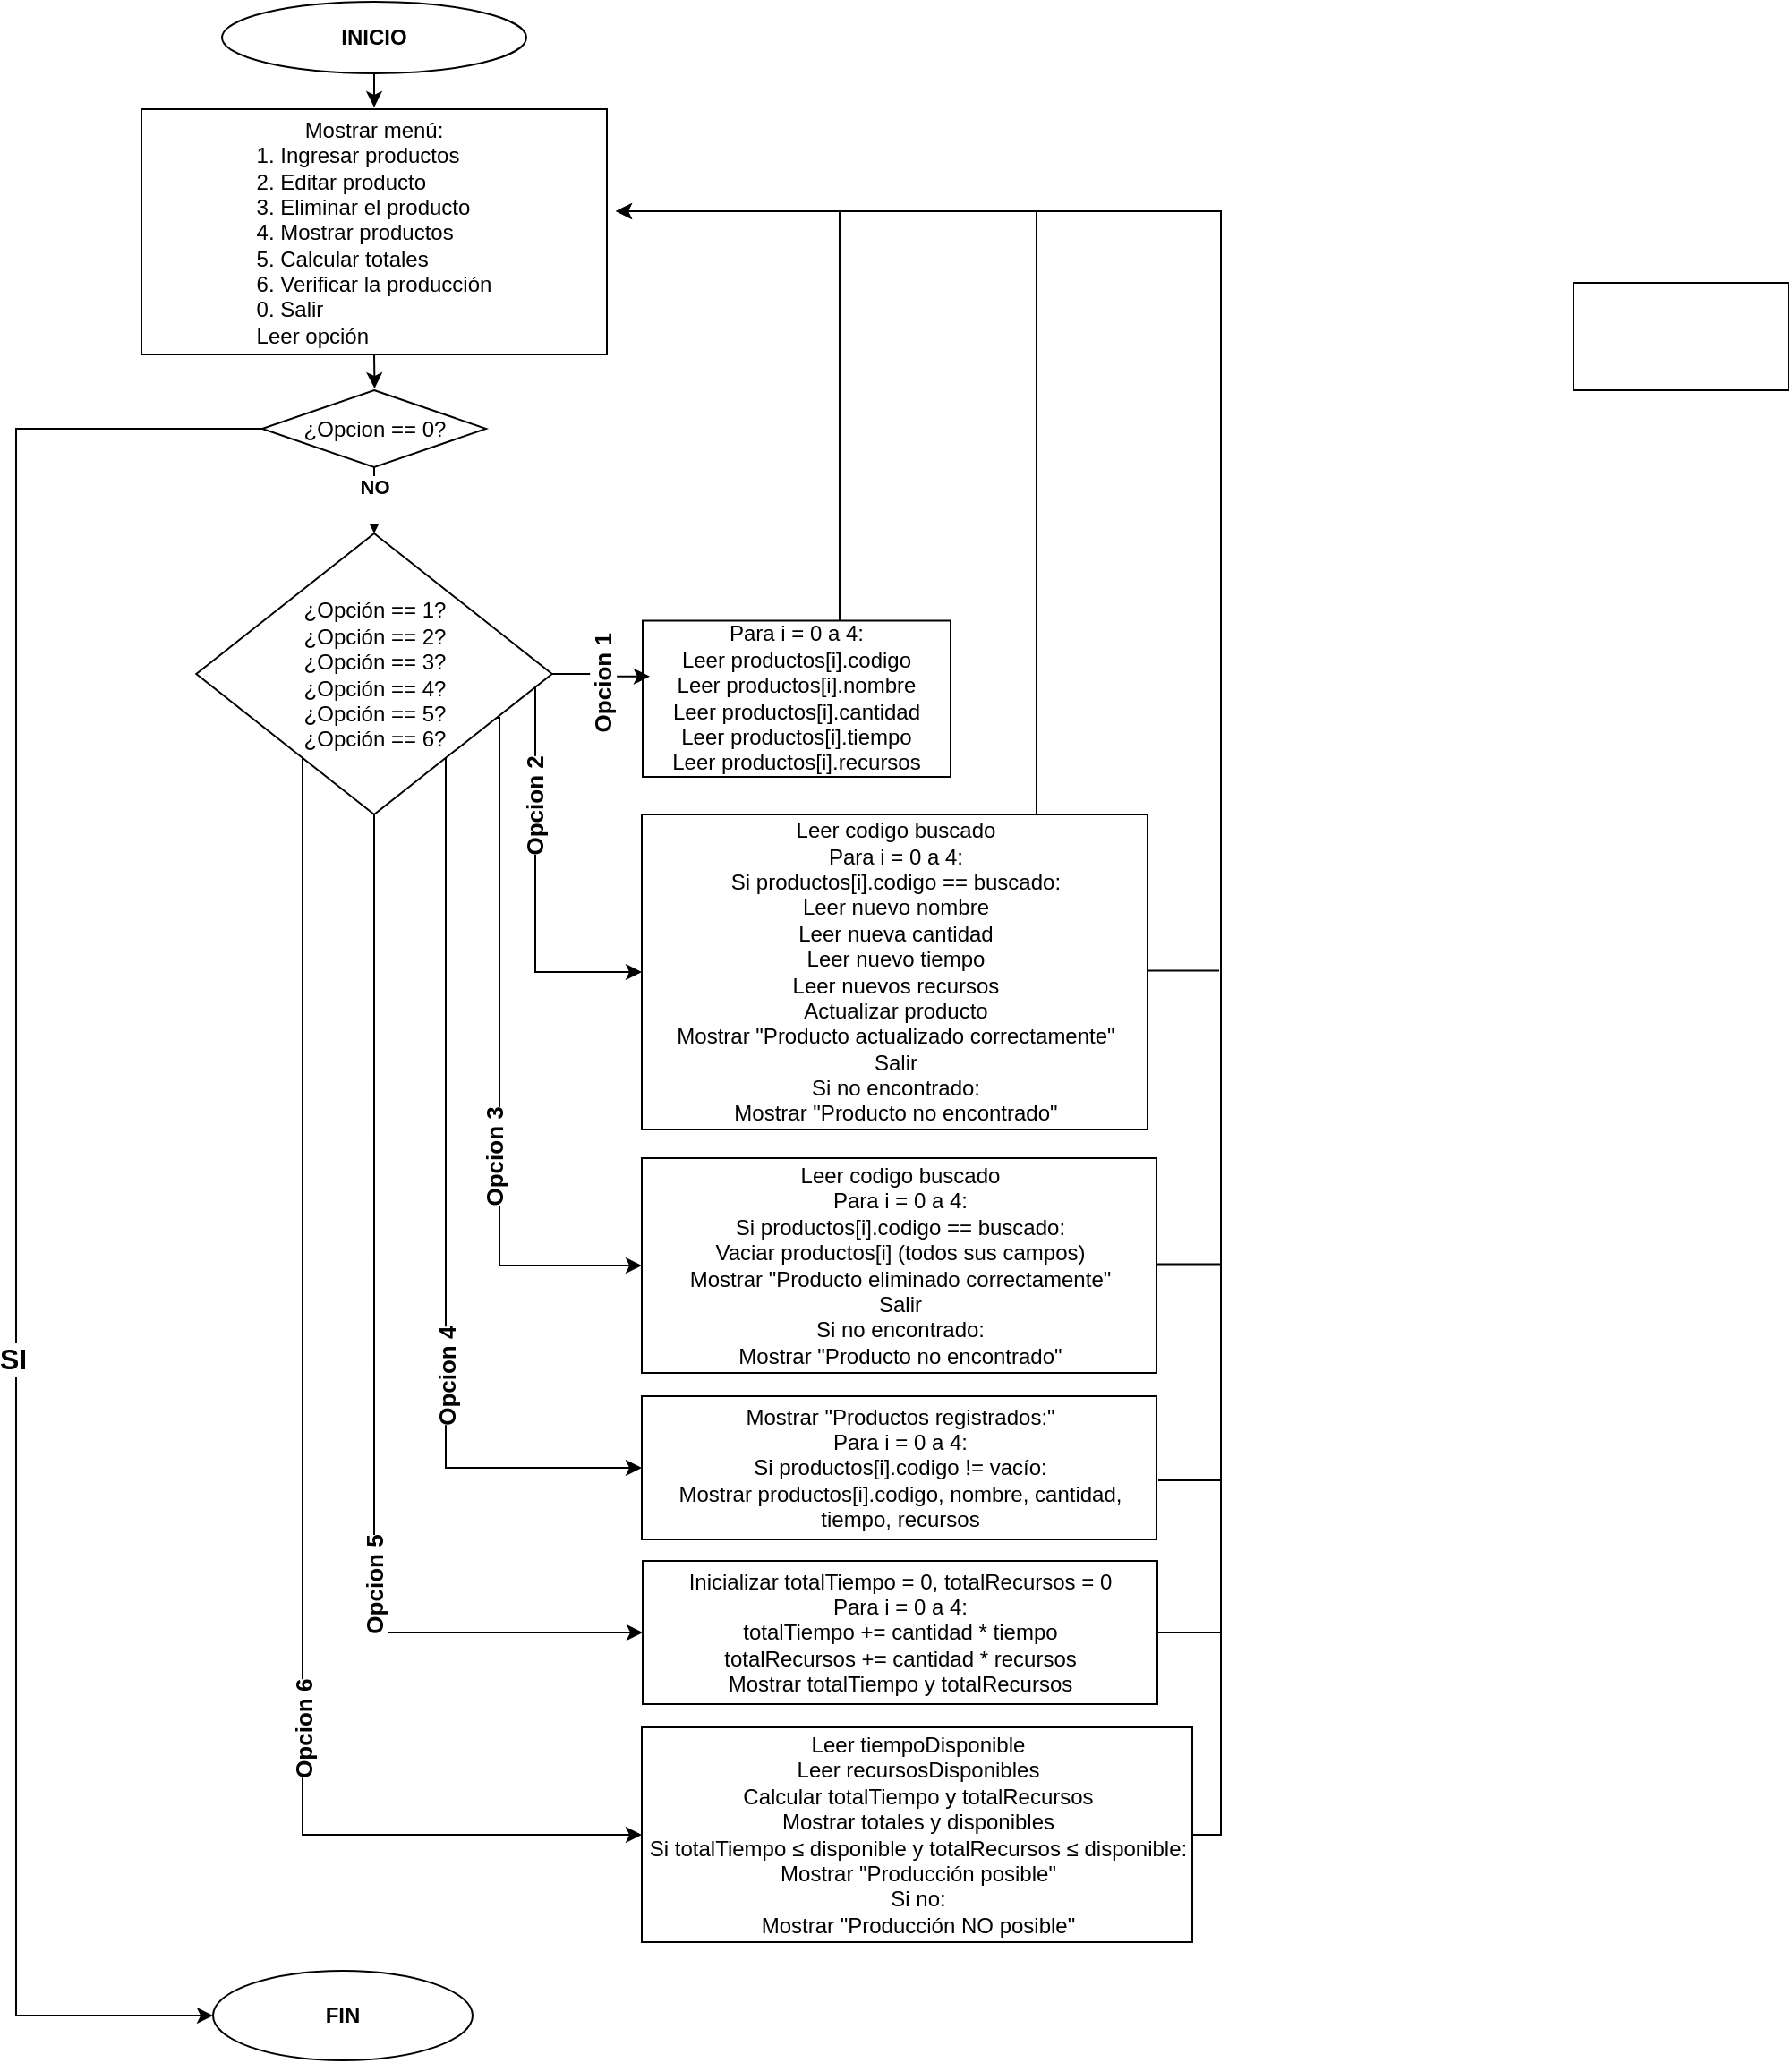 <mxfile version="27.0.6">
  <diagram name="Página-1" id="ACdjy4Zlwpzc6i1IA25W">
    <mxGraphModel dx="1773" dy="575" grid="1" gridSize="10" guides="1" tooltips="1" connect="1" arrows="1" fold="1" page="1" pageScale="1" pageWidth="827" pageHeight="1169" math="0" shadow="0">
      <root>
        <mxCell id="0" />
        <mxCell id="1" parent="0" />
        <mxCell id="_cOr2D5YHb_RBWiKl8k6-24" style="edgeStyle=orthogonalEdgeStyle;rounded=0;orthogonalLoop=1;jettySize=auto;html=1;exitX=1;exitY=0.5;exitDx=0;exitDy=0;entryX=1.019;entryY=0.416;entryDx=0;entryDy=0;entryPerimeter=0;" edge="1" parent="1" source="_cOr2D5YHb_RBWiKl8k6-22" target="_cOr2D5YHb_RBWiKl8k6-16">
          <mxGeometry relative="1" as="geometry">
            <Array as="points">
              <mxPoint x="652" y="392" />
              <mxPoint x="590" y="392" />
              <mxPoint x="590" y="117" />
            </Array>
          </mxGeometry>
        </mxCell>
        <mxCell id="_cOr2D5YHb_RBWiKl8k6-62" value="" style="endArrow=none;html=1;rounded=0;exitX=1;exitY=0.5;exitDx=0;exitDy=0;" edge="1" parent="1" source="_cOr2D5YHb_RBWiKl8k6-49">
          <mxGeometry width="50" height="50" relative="1" as="geometry">
            <mxPoint x="787" y="860" as="sourcePoint" />
            <mxPoint x="700" y="117" as="targetPoint" />
            <Array as="points">
              <mxPoint x="803" y="1024" />
              <mxPoint x="803" y="710" />
              <mxPoint x="803" y="117" />
            </Array>
          </mxGeometry>
        </mxCell>
        <mxCell id="_cOr2D5YHb_RBWiKl8k6-11" style="edgeStyle=orthogonalEdgeStyle;rounded=0;orthogonalLoop=1;jettySize=auto;html=1;exitX=0.5;exitY=1;exitDx=0;exitDy=0;entryX=0.5;entryY=0;entryDx=0;entryDy=0;" edge="1" parent="1" source="_cOr2D5YHb_RBWiKl8k6-1">
          <mxGeometry relative="1" as="geometry">
            <mxPoint x="330" y="59" as="targetPoint" />
          </mxGeometry>
        </mxCell>
        <mxCell id="_cOr2D5YHb_RBWiKl8k6-1" value="&lt;font style=&quot;vertical-align: inherit;&quot;&gt;&lt;font style=&quot;vertical-align: inherit;&quot;&gt;INICIO&lt;/font&gt;&lt;/font&gt;" style="ellipse;whiteSpace=wrap;html=1;fontStyle=1" vertex="1" parent="1">
          <mxGeometry x="245" width="170" height="40" as="geometry" />
        </mxCell>
        <mxCell id="_cOr2D5YHb_RBWiKl8k6-18" style="edgeStyle=orthogonalEdgeStyle;rounded=0;orthogonalLoop=1;jettySize=auto;html=1;exitX=0.5;exitY=1;exitDx=0;exitDy=0;entryX=0.5;entryY=0;entryDx=0;entryDy=0;" edge="1" parent="1" source="_cOr2D5YHb_RBWiKl8k6-16">
          <mxGeometry relative="1" as="geometry">
            <mxPoint x="330.25" y="216" as="targetPoint" />
          </mxGeometry>
        </mxCell>
        <mxCell id="_cOr2D5YHb_RBWiKl8k6-16" value="&lt;font style=&quot;vertical-align: inherit;&quot;&gt;&lt;font style=&quot;vertical-align: inherit;&quot;&gt;&lt;font style=&quot;vertical-align: inherit;&quot;&gt;&lt;font style=&quot;vertical-align: inherit;&quot;&gt;&lt;font style=&quot;vertical-align: inherit;&quot;&gt;Mostrar menú:&lt;/font&gt;&lt;/font&gt;&lt;/font&gt;&lt;/font&gt;&lt;/font&gt;&lt;br&gt;&lt;div style=&quot;text-align: left;&quot;&gt;&lt;span style=&quot;background-color: transparent; color: light-dark(rgb(0, 0, 0), rgb(255, 255, 255));&quot;&gt;&lt;font style=&quot;vertical-align: inherit;&quot;&gt;&lt;font style=&quot;vertical-align: inherit;&quot;&gt;&lt;font style=&quot;vertical-align: inherit;&quot;&gt;&lt;font style=&quot;vertical-align: inherit;&quot;&gt;1. Ingresar productos&lt;/font&gt;&lt;/font&gt;&lt;/font&gt;&lt;/font&gt;&lt;/span&gt;&lt;/div&gt;&lt;font style=&quot;vertical-align: inherit;&quot;&gt;&lt;div style=&quot;text-align: left;&quot;&gt;&lt;span style=&quot;background-color: transparent; color: light-dark(rgb(0, 0, 0), rgb(255, 255, 255));&quot;&gt;&lt;font style=&quot;vertical-align: inherit;&quot;&gt;&lt;font style=&quot;vertical-align: inherit;&quot;&gt;&lt;font style=&quot;vertical-align: inherit;&quot;&gt;&lt;font style=&quot;vertical-align: inherit;&quot;&gt;2. Editar producto&lt;/font&gt;&lt;/font&gt;&lt;/font&gt;&lt;/font&gt;&lt;/span&gt;&lt;/div&gt;&lt;/font&gt;&lt;font style=&quot;vertical-align: inherit;&quot;&gt;&lt;div style=&quot;text-align: left;&quot;&gt;&lt;span style=&quot;background-color: transparent; color: light-dark(rgb(0, 0, 0), rgb(255, 255, 255));&quot;&gt;&lt;font style=&quot;vertical-align: inherit;&quot;&gt;&lt;font style=&quot;vertical-align: inherit;&quot;&gt;&lt;font style=&quot;vertical-align: inherit;&quot;&gt;&lt;font style=&quot;vertical-align: inherit;&quot;&gt;3. Eliminar el producto&lt;/font&gt;&lt;/font&gt;&lt;/font&gt;&lt;/font&gt;&lt;/span&gt;&lt;/div&gt;&lt;/font&gt;&lt;font style=&quot;vertical-align: inherit;&quot;&gt;&lt;div style=&quot;text-align: left;&quot;&gt;&lt;span style=&quot;background-color: transparent; color: light-dark(rgb(0, 0, 0), rgb(255, 255, 255));&quot;&gt;&lt;font style=&quot;vertical-align: inherit;&quot;&gt;&lt;font style=&quot;vertical-align: inherit;&quot;&gt;&lt;font style=&quot;vertical-align: inherit;&quot;&gt;&lt;font style=&quot;vertical-align: inherit;&quot;&gt;4. Mostrar productos&lt;/font&gt;&lt;/font&gt;&lt;/font&gt;&lt;/font&gt;&lt;/span&gt;&lt;/div&gt;&lt;/font&gt;&lt;font style=&quot;vertical-align: inherit;&quot;&gt;&lt;div style=&quot;text-align: left;&quot;&gt;&lt;span style=&quot;background-color: transparent; color: light-dark(rgb(0, 0, 0), rgb(255, 255, 255));&quot;&gt;&lt;font style=&quot;vertical-align: inherit;&quot;&gt;&lt;font style=&quot;vertical-align: inherit;&quot;&gt;&lt;font style=&quot;vertical-align: inherit;&quot;&gt;&lt;font style=&quot;vertical-align: inherit;&quot;&gt;5. Calcular totales&lt;/font&gt;&lt;/font&gt;&lt;/font&gt;&lt;/font&gt;&lt;/span&gt;&lt;/div&gt;&lt;/font&gt;&lt;font style=&quot;vertical-align: inherit;&quot;&gt;&lt;div style=&quot;text-align: left;&quot;&gt;&lt;span style=&quot;background-color: transparent; color: light-dark(rgb(0, 0, 0), rgb(255, 255, 255));&quot;&gt;&lt;font style=&quot;vertical-align: inherit;&quot;&gt;&lt;font style=&quot;vertical-align: inherit;&quot;&gt;&lt;font style=&quot;vertical-align: inherit;&quot;&gt;&lt;font style=&quot;vertical-align: inherit;&quot;&gt;6. Verificar la producción&lt;/font&gt;&lt;/font&gt;&lt;/font&gt;&lt;/font&gt;&lt;/span&gt;&lt;/div&gt;&lt;/font&gt;&lt;font style=&quot;vertical-align: inherit;&quot;&gt;&lt;div style=&quot;text-align: left;&quot;&gt;&lt;span style=&quot;background-color: transparent; color: light-dark(rgb(0, 0, 0), rgb(255, 255, 255));&quot;&gt;&lt;font style=&quot;vertical-align: inherit;&quot;&gt;&lt;font style=&quot;vertical-align: inherit;&quot;&gt;&lt;font style=&quot;vertical-align: inherit;&quot;&gt;&lt;font style=&quot;vertical-align: inherit;&quot;&gt;0. Salir&lt;/font&gt;&lt;/font&gt;&lt;/font&gt;&lt;/font&gt;&lt;/span&gt;&lt;/div&gt;&lt;div style=&quot;text-align: left;&quot;&gt;&lt;span style=&quot;text-align: center;&quot;&gt;&lt;font style=&quot;vertical-align: inherit;&quot;&gt;&lt;font style=&quot;vertical-align: inherit;&quot;&gt;Leer opción&lt;/font&gt;&lt;/font&gt;&lt;/span&gt;&lt;span style=&quot;background-color: transparent; color: light-dark(rgb(0, 0, 0), rgb(255, 255, 255));&quot;&gt;&lt;font style=&quot;vertical-align: inherit;&quot;&gt;&lt;font style=&quot;vertical-align: inherit;&quot;&gt;&lt;font style=&quot;vertical-align: inherit;&quot;&gt;&lt;font style=&quot;vertical-align: inherit;&quot;&gt;&lt;/font&gt;&lt;/font&gt;&lt;/font&gt;&lt;/font&gt;&lt;/span&gt;&lt;/div&gt;&lt;/font&gt;" style="rounded=0;whiteSpace=wrap;html=1;" vertex="1" parent="1">
          <mxGeometry x="200" y="60" width="260" height="137" as="geometry" />
        </mxCell>
        <mxCell id="_cOr2D5YHb_RBWiKl8k6-21" value="NO&lt;div&gt;&lt;br&gt;&lt;/div&gt;" style="edgeStyle=orthogonalEdgeStyle;rounded=0;orthogonalLoop=1;jettySize=auto;html=1;exitX=0.5;exitY=1;exitDx=0;exitDy=0;entryX=0.5;entryY=0;entryDx=0;entryDy=0;fontSize=11;fontStyle=1" edge="1" parent="1" source="_cOr2D5YHb_RBWiKl8k6-19" target="_cOr2D5YHb_RBWiKl8k6-20">
          <mxGeometry relative="1" as="geometry">
            <mxPoint as="offset" />
          </mxGeometry>
        </mxCell>
        <mxCell id="_cOr2D5YHb_RBWiKl8k6-90" style="edgeStyle=orthogonalEdgeStyle;rounded=0;orthogonalLoop=1;jettySize=auto;html=1;exitX=0;exitY=0.5;exitDx=0;exitDy=0;entryX=0;entryY=0.5;entryDx=0;entryDy=0;" edge="1" parent="1" source="_cOr2D5YHb_RBWiKl8k6-19" target="_cOr2D5YHb_RBWiKl8k6-70">
          <mxGeometry relative="1" as="geometry">
            <Array as="points">
              <mxPoint x="130" y="239" />
              <mxPoint x="130" y="1125" />
            </Array>
          </mxGeometry>
        </mxCell>
        <mxCell id="_cOr2D5YHb_RBWiKl8k6-91" value="SI" style="edgeLabel;html=1;align=center;verticalAlign=middle;resizable=0;points=[];fontStyle=1;fontSize=16;" vertex="1" connectable="0" parent="_cOr2D5YHb_RBWiKl8k6-90">
          <mxGeometry x="0.159" y="-2" relative="1" as="geometry">
            <mxPoint as="offset" />
          </mxGeometry>
        </mxCell>
        <mxCell id="_cOr2D5YHb_RBWiKl8k6-19" value="&lt;font style=&quot;vertical-align: inherit;&quot;&gt;&lt;font style=&quot;vertical-align: inherit;&quot;&gt;¿Opcion == 0?&lt;/font&gt;&lt;/font&gt;" style="rhombus;whiteSpace=wrap;html=1;" vertex="1" parent="1">
          <mxGeometry x="267.5" y="217" width="125" height="43" as="geometry" />
        </mxCell>
        <mxCell id="_cOr2D5YHb_RBWiKl8k6-52" style="edgeStyle=orthogonalEdgeStyle;rounded=0;orthogonalLoop=1;jettySize=auto;html=1;exitX=0.5;exitY=1;exitDx=0;exitDy=0;entryX=0;entryY=0.5;entryDx=0;entryDy=0;" edge="1" parent="1" source="_cOr2D5YHb_RBWiKl8k6-20" target="_cOr2D5YHb_RBWiKl8k6-48">
          <mxGeometry relative="1" as="geometry" />
        </mxCell>
        <mxCell id="_cOr2D5YHb_RBWiKl8k6-55" value="Opcion 5" style="edgeLabel;html=1;align=center;verticalAlign=middle;resizable=0;points=[];fontStyle=1;horizontal=0;fontSize=13;" vertex="1" connectable="0" parent="_cOr2D5YHb_RBWiKl8k6-52">
          <mxGeometry x="0.419" relative="1" as="geometry">
            <mxPoint as="offset" />
          </mxGeometry>
        </mxCell>
        <mxCell id="_cOr2D5YHb_RBWiKl8k6-80" value="Opcion 2" style="edgeStyle=orthogonalEdgeStyle;rounded=0;orthogonalLoop=1;jettySize=auto;html=1;exitX=1;exitY=1;exitDx=0;exitDy=0;horizontal=0;fontStyle=1;fontSize=13;" edge="1" parent="1" source="_cOr2D5YHb_RBWiKl8k6-20" target="_cOr2D5YHb_RBWiKl8k6-25">
          <mxGeometry relative="1" as="geometry">
            <Array as="points">
              <mxPoint x="380" y="376" />
              <mxPoint x="420" y="376" />
              <mxPoint x="420" y="542" />
            </Array>
          </mxGeometry>
        </mxCell>
        <mxCell id="_cOr2D5YHb_RBWiKl8k6-81" style="edgeStyle=orthogonalEdgeStyle;rounded=0;orthogonalLoop=1;jettySize=auto;html=1;exitX=1;exitY=1;exitDx=0;exitDy=0;entryX=0;entryY=0.5;entryDx=0;entryDy=0;" edge="1" parent="1" source="_cOr2D5YHb_RBWiKl8k6-20" target="_cOr2D5YHb_RBWiKl8k6-26">
          <mxGeometry relative="1" as="geometry">
            <Array as="points">
              <mxPoint x="380" y="400" />
              <mxPoint x="400" y="400" />
              <mxPoint x="400" y="706" />
            </Array>
          </mxGeometry>
        </mxCell>
        <mxCell id="_cOr2D5YHb_RBWiKl8k6-85" value="Opcion 3" style="edgeLabel;html=1;align=center;verticalAlign=middle;resizable=0;points=[];horizontal=0;fontStyle=1;fontSize=13;" vertex="1" connectable="0" parent="_cOr2D5YHb_RBWiKl8k6-81">
          <mxGeometry x="0.334" y="-3" relative="1" as="geometry">
            <mxPoint as="offset" />
          </mxGeometry>
        </mxCell>
        <mxCell id="_cOr2D5YHb_RBWiKl8k6-82" style="edgeStyle=orthogonalEdgeStyle;rounded=0;orthogonalLoop=1;jettySize=auto;html=1;exitX=1;exitY=1;exitDx=0;exitDy=0;entryX=0;entryY=0.5;entryDx=0;entryDy=0;" edge="1" parent="1" source="_cOr2D5YHb_RBWiKl8k6-20" target="_cOr2D5YHb_RBWiKl8k6-27">
          <mxGeometry relative="1" as="geometry">
            <Array as="points">
              <mxPoint x="370" y="415" />
              <mxPoint x="370" y="819" />
            </Array>
          </mxGeometry>
        </mxCell>
        <mxCell id="_cOr2D5YHb_RBWiKl8k6-86" value="Opcion 4" style="edgeLabel;html=1;align=center;verticalAlign=middle;resizable=0;points=[];horizontal=0;fontStyle=1;fontSize=13;" vertex="1" connectable="0" parent="_cOr2D5YHb_RBWiKl8k6-82">
          <mxGeometry x="0.388" relative="1" as="geometry">
            <mxPoint as="offset" />
          </mxGeometry>
        </mxCell>
        <mxCell id="_cOr2D5YHb_RBWiKl8k6-87" style="edgeStyle=orthogonalEdgeStyle;rounded=0;orthogonalLoop=1;jettySize=auto;html=1;exitX=0;exitY=1;exitDx=0;exitDy=0;entryX=0;entryY=0.5;entryDx=0;entryDy=0;" edge="1" parent="1" source="_cOr2D5YHb_RBWiKl8k6-20" target="_cOr2D5YHb_RBWiKl8k6-49">
          <mxGeometry relative="1" as="geometry">
            <Array as="points">
              <mxPoint x="290" y="415" />
              <mxPoint x="290" y="1024" />
            </Array>
          </mxGeometry>
        </mxCell>
        <mxCell id="_cOr2D5YHb_RBWiKl8k6-88" value="Opcion 6" style="edgeLabel;html=1;align=center;verticalAlign=middle;resizable=0;points=[];fontStyle=1;horizontal=0;fontSize=13;" vertex="1" connectable="0" parent="_cOr2D5YHb_RBWiKl8k6-87">
          <mxGeometry x="0.386" relative="1" as="geometry">
            <mxPoint as="offset" />
          </mxGeometry>
        </mxCell>
        <mxCell id="_cOr2D5YHb_RBWiKl8k6-20" value="&lt;div&gt;¿Opción == 1?&lt;/div&gt;&lt;div&gt;¿Opción == 2?&lt;/div&gt;&lt;div&gt;¿Opción == 3?&lt;/div&gt;&lt;div&gt;¿Opción == 4?&lt;/div&gt;&lt;div&gt;&lt;div&gt;¿Opción == 5?&lt;/div&gt;&lt;div&gt;¿Opción == 6?&lt;/div&gt;&lt;/div&gt;" style="rhombus;whiteSpace=wrap;html=1;" vertex="1" parent="1">
          <mxGeometry x="230.63" y="297" width="198.75" height="157" as="geometry" />
        </mxCell>
        <mxCell id="_cOr2D5YHb_RBWiKl8k6-22" value="&lt;div style=&quot;text-align: center;&quot;&gt;&lt;span style=&quot;background-color: transparent; color: light-dark(rgb(0, 0, 0), rgb(255, 255, 255));&quot;&gt;Para i = 0 a 4:&lt;/span&gt;&lt;/div&gt;Leer productos[i].codigo&lt;br&gt;Leer productos[i].nombre&lt;br&gt;Leer productos[i].cantidad&lt;br&gt;Leer productos[i].tiempo&lt;br&gt;Leer productos[i].recursos" style="whiteSpace=wrap;html=1;" vertex="1" parent="1">
          <mxGeometry x="480" y="345.75" width="172" height="87.25" as="geometry" />
        </mxCell>
        <mxCell id="_cOr2D5YHb_RBWiKl8k6-46" style="edgeStyle=orthogonalEdgeStyle;rounded=0;orthogonalLoop=1;jettySize=auto;html=1;exitX=1;exitY=0.5;exitDx=0;exitDy=0;" edge="1" parent="1">
          <mxGeometry relative="1" as="geometry">
            <mxPoint x="465" y="117" as="targetPoint" />
            <mxPoint x="680" y="465" as="sourcePoint" />
            <Array as="points">
              <mxPoint x="700" y="465" />
              <mxPoint x="700" y="117" />
            </Array>
          </mxGeometry>
        </mxCell>
        <mxCell id="_cOr2D5YHb_RBWiKl8k6-25" value="Leer codigo buscado&lt;br data-end=&quot;1330&quot; data-start=&quot;1327&quot;&gt;Para i = 0 a 4:&lt;br data-end=&quot;1351&quot; data-start=&quot;1348&quot;&gt;Si productos[i].codigo == buscado:&lt;br data-end=&quot;1393&quot; data-start=&quot;1390&quot;&gt;Leer nuevo nombre&lt;br data-end=&quot;1420&quot; data-start=&quot;1417&quot;&gt;Leer nueva cantidad&lt;br data-end=&quot;1449&quot; data-start=&quot;1446&quot;&gt;Leer nuevo tiempo&lt;br data-end=&quot;1476&quot; data-start=&quot;1473&quot;&gt;Leer nuevos recursos&lt;br data-end=&quot;1506&quot; data-start=&quot;1503&quot;&gt;Actualizar producto&lt;br data-end=&quot;1535&quot; data-start=&quot;1532&quot;&gt;Mostrar &quot;Producto actualizado correctamente&quot;&lt;br data-end=&quot;1589&quot; data-start=&quot;1586&quot;&gt;Salir&lt;br data-end=&quot;1604&quot; data-start=&quot;1601&quot;&gt;Si no encontrado:&lt;br data-end=&quot;1627&quot; data-start=&quot;1624&quot;&gt;Mostrar &quot;Producto no encontrado&quot;" style="whiteSpace=wrap;html=1;" vertex="1" parent="1">
          <mxGeometry x="479.5" y="454" width="282.5" height="176" as="geometry" />
        </mxCell>
        <mxCell id="_cOr2D5YHb_RBWiKl8k6-26" value="Leer codigo buscado&lt;br data-end=&quot;1768&quot; data-start=&quot;1765&quot;&gt;Para i = 0 a 4:&lt;br data-end=&quot;1789&quot; data-start=&quot;1786&quot;&gt;Si productos[i].codigo == buscado:&lt;br data-end=&quot;1831&quot; data-start=&quot;1828&quot;&gt;Vaciar productos[i] (todos sus campos)&lt;br data-end=&quot;1879&quot; data-start=&quot;1876&quot;&gt;Mostrar &quot;Producto eliminado correctamente&quot;&lt;br data-end=&quot;1931&quot; data-start=&quot;1928&quot;&gt;Salir&lt;br data-end=&quot;1946&quot; data-start=&quot;1943&quot;&gt;Si no encontrado:&lt;br data-end=&quot;1969&quot; data-start=&quot;1966&quot;&gt;Mostrar &quot;Producto no encontrado&quot;" style="whiteSpace=wrap;html=1;" vertex="1" parent="1">
          <mxGeometry x="479.5" y="646" width="287.5" height="120" as="geometry" />
        </mxCell>
        <mxCell id="_cOr2D5YHb_RBWiKl8k6-27" value="Mostrar &quot;Productos registrados:&quot;&lt;br data-end=&quot;2123&quot; data-start=&quot;2120&quot;&gt;Para i = 0 a 4:&lt;br data-end=&quot;2144&quot; data-start=&quot;2141&quot;&gt;Si productos[i].codigo != vacío:&lt;br data-end=&quot;2184&quot; data-start=&quot;2181&quot;&gt;Mostrar productos[i].codigo, nombre, cantidad, tiempo, recursos" style="whiteSpace=wrap;html=1;" vertex="1" parent="1">
          <mxGeometry x="479.5" y="779" width="287.5" height="80" as="geometry" />
        </mxCell>
        <mxCell id="_cOr2D5YHb_RBWiKl8k6-48" value="Inicializar totalTiempo = 0, totalRecursos = 0&lt;br data-end=&quot;2385&quot; data-start=&quot;2382&quot;&gt;Para i = 0 a 4:&lt;br data-end=&quot;2406&quot; data-start=&quot;2403&quot;&gt;totalTiempo += cantidad * tiempo&lt;br data-end=&quot;2446&quot; data-start=&quot;2443&quot;&gt;totalRecursos += cantidad * recursos&lt;br data-end=&quot;2490&quot; data-start=&quot;2487&quot;&gt;Mostrar totalTiempo y totalRecursos" style="whiteSpace=wrap;html=1;" vertex="1" parent="1">
          <mxGeometry x="480" y="871" width="287.5" height="80" as="geometry" />
        </mxCell>
        <mxCell id="_cOr2D5YHb_RBWiKl8k6-49" value="Leer tiempoDisponible&lt;br data-end=&quot;2635&quot; data-start=&quot;2632&quot;&gt;Leer recursosDisponibles&lt;br data-end=&quot;2665&quot; data-start=&quot;2662&quot;&gt;Calcular totalTiempo y totalRecursos&lt;br data-end=&quot;2707&quot; data-start=&quot;2704&quot;&gt;Mostrar totales y disponibles&lt;br data-end=&quot;2742&quot; data-start=&quot;2739&quot;&gt;Si totalTiempo ≤ disponible y totalRecursos ≤ disponible:&lt;br data-end=&quot;2805&quot; data-start=&quot;2802&quot;&gt;Mostrar &quot;Producción posible&quot;&lt;br data-end=&quot;2841&quot; data-start=&quot;2838&quot;&gt;Si no:&lt;br data-end=&quot;2853&quot; data-start=&quot;2850&quot;&gt;Mostrar &quot;Producción NO posible&quot;" style="whiteSpace=wrap;html=1;" vertex="1" parent="1">
          <mxGeometry x="479.5" y="964" width="307.5" height="120" as="geometry" />
        </mxCell>
        <mxCell id="_cOr2D5YHb_RBWiKl8k6-66" value="" style="endArrow=none;html=1;rounded=0;exitX=1;exitY=0.5;exitDx=0;exitDy=0;" edge="1" parent="1" source="_cOr2D5YHb_RBWiKl8k6-48">
          <mxGeometry width="50" height="50" relative="1" as="geometry">
            <mxPoint x="657" y="760" as="sourcePoint" />
            <mxPoint x="803" y="911" as="targetPoint" />
          </mxGeometry>
        </mxCell>
        <mxCell id="_cOr2D5YHb_RBWiKl8k6-67" value="" style="endArrow=none;html=1;rounded=0;exitX=1;exitY=0.5;exitDx=0;exitDy=0;" edge="1" parent="1">
          <mxGeometry width="50" height="50" relative="1" as="geometry">
            <mxPoint x="768" y="826" as="sourcePoint" />
            <mxPoint x="803" y="826" as="targetPoint" />
          </mxGeometry>
        </mxCell>
        <mxCell id="_cOr2D5YHb_RBWiKl8k6-68" value="" style="endArrow=none;html=1;rounded=0;exitX=1;exitY=0.5;exitDx=0;exitDy=0;" edge="1" parent="1">
          <mxGeometry width="50" height="50" relative="1" as="geometry">
            <mxPoint x="767.5" y="705.29" as="sourcePoint" />
            <mxPoint x="802.5" y="705.29" as="targetPoint" />
          </mxGeometry>
        </mxCell>
        <mxCell id="_cOr2D5YHb_RBWiKl8k6-69" value="" style="endArrow=none;html=1;rounded=0;exitX=1;exitY=0.5;exitDx=0;exitDy=0;" edge="1" parent="1">
          <mxGeometry width="50" height="50" relative="1" as="geometry">
            <mxPoint x="762" y="541.29" as="sourcePoint" />
            <mxPoint x="802" y="541.29" as="targetPoint" />
          </mxGeometry>
        </mxCell>
        <mxCell id="_cOr2D5YHb_RBWiKl8k6-70" value="FIN" style="ellipse;whiteSpace=wrap;html=1;fontStyle=1" vertex="1" parent="1">
          <mxGeometry x="240" y="1100" width="145" height="50" as="geometry" />
        </mxCell>
        <mxCell id="_cOr2D5YHb_RBWiKl8k6-78" style="edgeStyle=orthogonalEdgeStyle;rounded=0;orthogonalLoop=1;jettySize=auto;html=1;exitX=1;exitY=0.5;exitDx=0;exitDy=0;entryX=0.023;entryY=0.357;entryDx=0;entryDy=0;entryPerimeter=0;" edge="1" parent="1" source="_cOr2D5YHb_RBWiKl8k6-20" target="_cOr2D5YHb_RBWiKl8k6-22">
          <mxGeometry relative="1" as="geometry" />
        </mxCell>
        <mxCell id="_cOr2D5YHb_RBWiKl8k6-79" value="Opcion 1" style="edgeLabel;html=1;align=center;verticalAlign=middle;resizable=0;points=[];horizontal=0;fontStyle=1;fontSize=13;" vertex="1" connectable="0" parent="_cOr2D5YHb_RBWiKl8k6-78">
          <mxGeometry x="0.03" y="-4" relative="1" as="geometry">
            <mxPoint as="offset" />
          </mxGeometry>
        </mxCell>
        <mxCell id="_cOr2D5YHb_RBWiKl8k6-92" value="" style="whiteSpace=wrap;html=1;" vertex="1" parent="1">
          <mxGeometry x="1000" y="157" width="120" height="60" as="geometry" />
        </mxCell>
      </root>
    </mxGraphModel>
  </diagram>
</mxfile>
